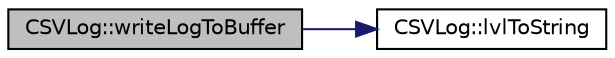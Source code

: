 digraph "CSVLog::writeLogToBuffer"
{
 // LATEX_PDF_SIZE
  edge [fontname="Helvetica",fontsize="10",labelfontname="Helvetica",labelfontsize="10"];
  node [fontname="Helvetica",fontsize="10",shape=record];
  rankdir="LR";
  Node1 [label="CSVLog::writeLogToBuffer",height=0.2,width=0.4,color="black", fillcolor="grey75", style="filled", fontcolor="black",tooltip="general log generator for buffer"];
  Node1 -> Node2 [color="midnightblue",fontsize="10",style="solid",fontname="Helvetica"];
  Node2 [label="CSVLog::lvlToString",height=0.2,width=0.4,color="black", fillcolor="white", style="filled",URL="$classCSVLog.html#aac8cc94d98c714221aca42f9c4c14441",tooltip="get string for log level"];
}
